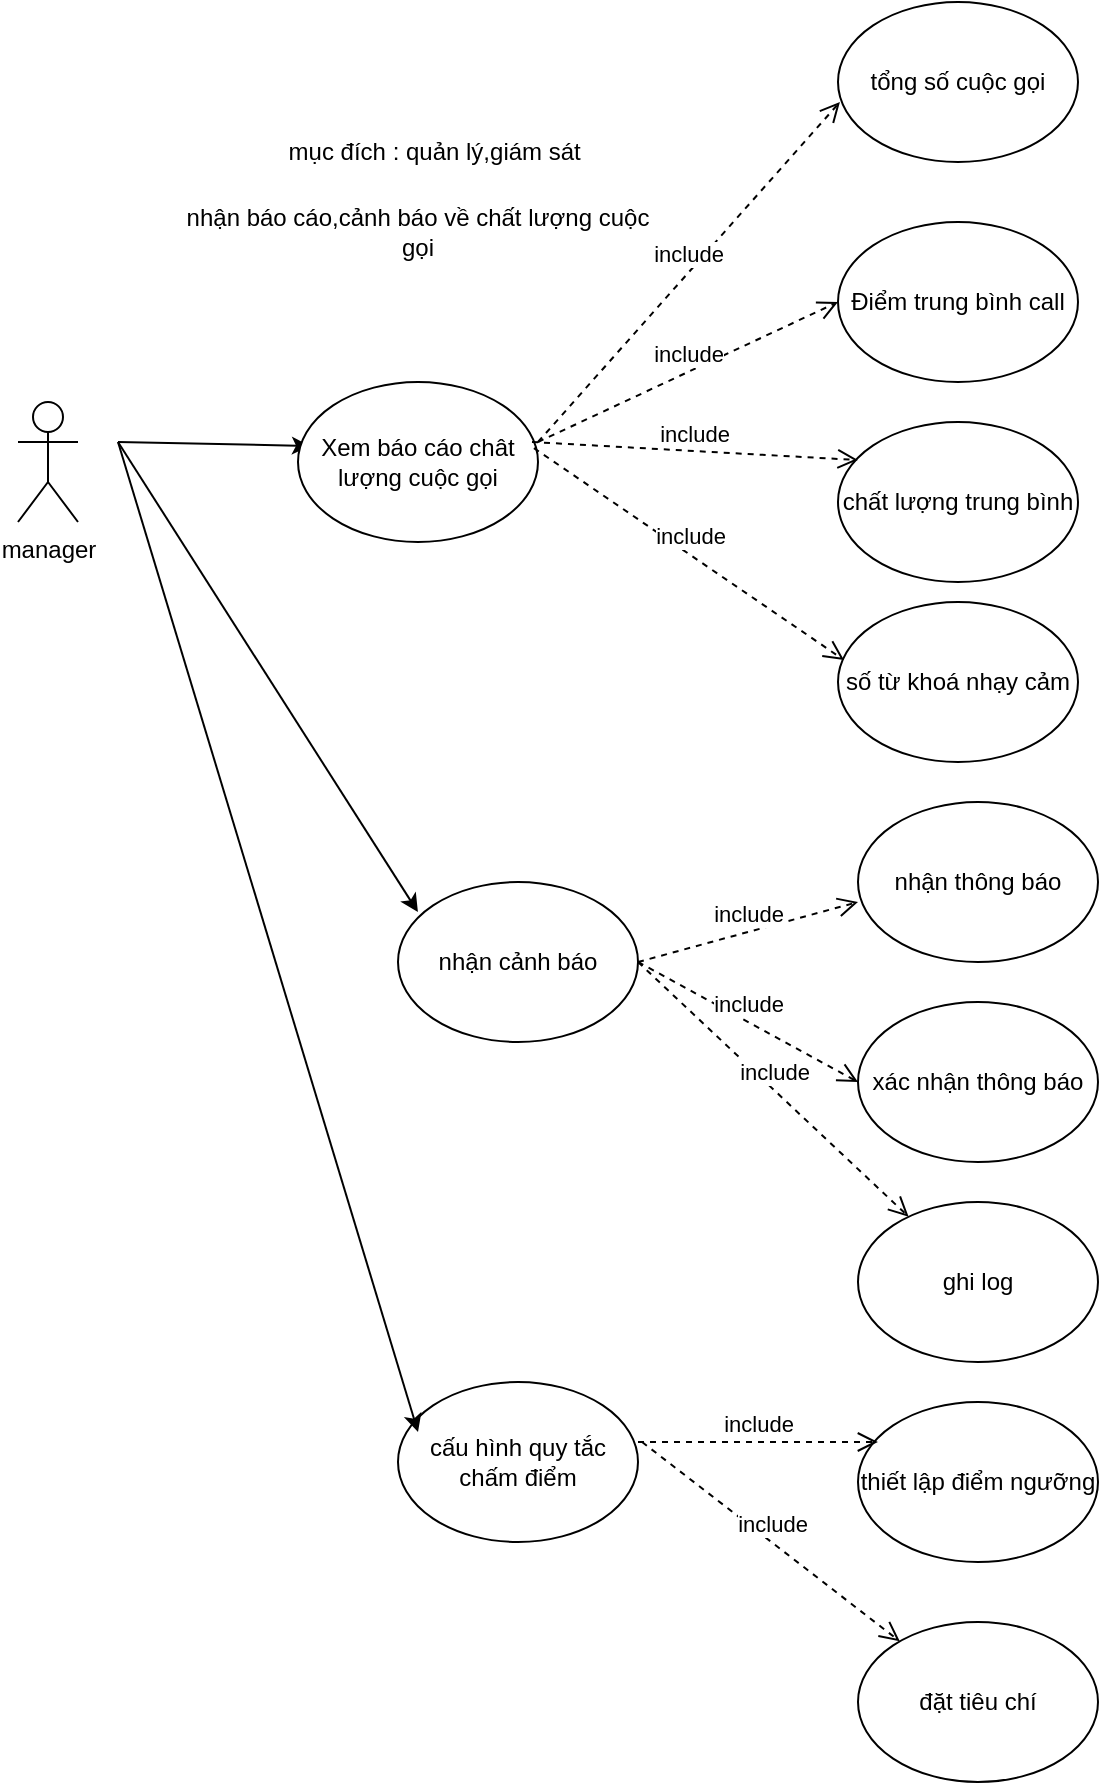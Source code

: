 <mxfile version="28.2.1">
  <diagram name="Page-1" id="8lop9mbTBptmbCOHFbUk">
    <mxGraphModel dx="940" dy="1698" grid="1" gridSize="10" guides="1" tooltips="1" connect="1" arrows="1" fold="1" page="1" pageScale="1" pageWidth="850" pageHeight="1100" math="0" shadow="0">
      <root>
        <mxCell id="0" />
        <mxCell id="1" parent="0" />
        <mxCell id="j6mCsnOZmpZlfRfWQeNy-1" value="manager" style="shape=umlActor;verticalLabelPosition=bottom;verticalAlign=top;html=1;outlineConnect=0;" parent="1" vertex="1">
          <mxGeometry x="90" y="160" width="30" height="60" as="geometry" />
        </mxCell>
        <mxCell id="j6mCsnOZmpZlfRfWQeNy-2" value="" style="endArrow=classic;html=1;rounded=0;entryX=0.05;entryY=0.4;entryDx=0;entryDy=0;entryPerimeter=0;" parent="1" target="j6mCsnOZmpZlfRfWQeNy-9" edge="1">
          <mxGeometry width="50" height="50" relative="1" as="geometry">
            <mxPoint x="140" y="180" as="sourcePoint" />
            <mxPoint x="190" y="180" as="targetPoint" />
          </mxGeometry>
        </mxCell>
        <mxCell id="j6mCsnOZmpZlfRfWQeNy-4" value="mục đích : quản lý,giám sát&amp;nbsp;" style="text;html=1;align=center;verticalAlign=middle;whiteSpace=wrap;rounded=0;" parent="1" vertex="1">
          <mxGeometry x="175" y="20" width="250" height="30" as="geometry" />
        </mxCell>
        <mxCell id="j6mCsnOZmpZlfRfWQeNy-5" value="nhận báo cáo,cảnh báo về chất lượng cuộc gọi" style="text;html=1;align=center;verticalAlign=middle;whiteSpace=wrap;rounded=0;" parent="1" vertex="1">
          <mxGeometry x="170" y="60" width="240" height="30" as="geometry" />
        </mxCell>
        <mxCell id="j6mCsnOZmpZlfRfWQeNy-9" value="Xem báo cáo chât lượng cuộc gọi" style="ellipse;whiteSpace=wrap;html=1;" parent="1" vertex="1">
          <mxGeometry x="230" y="150" width="120" height="80" as="geometry" />
        </mxCell>
        <mxCell id="j6mCsnOZmpZlfRfWQeNy-21" value="tổng số cuộc gọi" style="ellipse;whiteSpace=wrap;html=1;" parent="1" vertex="1">
          <mxGeometry x="500" y="-40" width="120" height="80" as="geometry" />
        </mxCell>
        <mxCell id="j6mCsnOZmpZlfRfWQeNy-22" value="Điểm trung bình call" style="ellipse;whiteSpace=wrap;html=1;" parent="1" vertex="1">
          <mxGeometry x="500" y="70" width="120" height="80" as="geometry" />
        </mxCell>
        <mxCell id="j6mCsnOZmpZlfRfWQeNy-23" value="chất lượng trung bình" style="ellipse;whiteSpace=wrap;html=1;" parent="1" vertex="1">
          <mxGeometry x="500" y="170" width="120" height="80" as="geometry" />
        </mxCell>
        <mxCell id="j6mCsnOZmpZlfRfWQeNy-24" value="số từ khoá nhạy cảm" style="ellipse;whiteSpace=wrap;html=1;" parent="1" vertex="1">
          <mxGeometry x="500" y="260" width="120" height="80" as="geometry" />
        </mxCell>
        <mxCell id="j6mCsnOZmpZlfRfWQeNy-31" value="nhận cảnh báo" style="ellipse;whiteSpace=wrap;html=1;" parent="1" vertex="1">
          <mxGeometry x="280" y="400" width="120" height="80" as="geometry" />
        </mxCell>
        <mxCell id="j6mCsnOZmpZlfRfWQeNy-32" value="" style="endArrow=classic;html=1;rounded=0;entryX=0.083;entryY=0.188;entryDx=0;entryDy=0;entryPerimeter=0;" parent="1" target="j6mCsnOZmpZlfRfWQeNy-31" edge="1">
          <mxGeometry width="50" height="50" relative="1" as="geometry">
            <mxPoint x="140" y="180" as="sourcePoint" />
            <mxPoint x="190" y="130" as="targetPoint" />
          </mxGeometry>
        </mxCell>
        <mxCell id="j6mCsnOZmpZlfRfWQeNy-33" value="nhận thông báo&lt;span style=&quot;color: rgba(0, 0, 0, 0); font-family: monospace; font-size: 0px; text-align: start; text-wrap-mode: nowrap;&quot;&gt;%3CmxGraphModel%3E%3Croot%3E%3CmxCell%20id%3D%220%22%2F%3E%3CmxCell%20id%3D%221%22%20parent%3D%220%22%2F%3E%3CmxCell%20id%3D%222%22%20value%3D%22include%22%20style%3D%22text%3Bhtml%3D1%3Balign%3Dcenter%3BverticalAlign%3Dmiddle%3BwhiteSpace%3Dwrap%3Brounded%3D0%3Brotation%3D45%3B%22%20vertex%3D%221%22%20parent%3D%221%22%3E%3CmxGeometry%20x%3D%22440.0%22%20y%3D%22194.999%22%20width%3D%2250%22%20height%3D%2230%22%20as%3D%22geometry%22%2F%3E%3C%2FmxCell%3E%3C%2Froot%3E%3C%2FmxGraphModel%3E&lt;/span&gt;" style="ellipse;whiteSpace=wrap;html=1;" parent="1" vertex="1">
          <mxGeometry x="510" y="360" width="120" height="80" as="geometry" />
        </mxCell>
        <mxCell id="j6mCsnOZmpZlfRfWQeNy-37" value="xác nhận thông báo" style="ellipse;whiteSpace=wrap;html=1;" parent="1" vertex="1">
          <mxGeometry x="510" y="460" width="120" height="80" as="geometry" />
        </mxCell>
        <mxCell id="j6mCsnOZmpZlfRfWQeNy-38" value="ghi log" style="ellipse;whiteSpace=wrap;html=1;" parent="1" vertex="1">
          <mxGeometry x="510" y="560" width="120" height="80" as="geometry" />
        </mxCell>
        <mxCell id="j6mCsnOZmpZlfRfWQeNy-39" value="include" style="html=1;verticalAlign=bottom;endArrow=open;dashed=1;endSize=8;curved=0;rounded=0;entryX=0;entryY=0.5;entryDx=0;entryDy=0;exitX=1;exitY=0.5;exitDx=0;exitDy=0;" parent="1" source="j6mCsnOZmpZlfRfWQeNy-31" target="j6mCsnOZmpZlfRfWQeNy-37" edge="1">
          <mxGeometry relative="1" as="geometry">
            <mxPoint x="420" y="590" as="sourcePoint" />
            <mxPoint x="340" y="590" as="targetPoint" />
          </mxGeometry>
        </mxCell>
        <mxCell id="j6mCsnOZmpZlfRfWQeNy-40" value="include" style="html=1;verticalAlign=bottom;endArrow=open;dashed=1;endSize=8;curved=0;rounded=0;entryX=0;entryY=0.625;entryDx=0;entryDy=0;exitX=1;exitY=0.5;exitDx=0;exitDy=0;entryPerimeter=0;" parent="1" source="j6mCsnOZmpZlfRfWQeNy-31" target="j6mCsnOZmpZlfRfWQeNy-33" edge="1">
          <mxGeometry relative="1" as="geometry">
            <mxPoint x="400" y="420" as="sourcePoint" />
            <mxPoint x="510" y="480" as="targetPoint" />
          </mxGeometry>
        </mxCell>
        <mxCell id="j6mCsnOZmpZlfRfWQeNy-41" value="include" style="html=1;verticalAlign=bottom;endArrow=open;dashed=1;endSize=8;curved=0;rounded=0;" parent="1" target="j6mCsnOZmpZlfRfWQeNy-38" edge="1">
          <mxGeometry relative="1" as="geometry">
            <mxPoint x="400" y="440" as="sourcePoint" />
            <mxPoint x="490" y="530" as="targetPoint" />
          </mxGeometry>
        </mxCell>
        <mxCell id="j6mCsnOZmpZlfRfWQeNy-43" value="include" style="html=1;verticalAlign=bottom;endArrow=open;dashed=1;endSize=8;curved=0;rounded=0;entryX=0;entryY=0.625;entryDx=0;entryDy=0;entryPerimeter=0;" parent="1" edge="1">
          <mxGeometry relative="1" as="geometry">
            <mxPoint x="350" y="180" as="sourcePoint" />
            <mxPoint x="500" y="110" as="targetPoint" />
          </mxGeometry>
        </mxCell>
        <mxCell id="j6mCsnOZmpZlfRfWQeNy-44" value="include" style="html=1;verticalAlign=bottom;endArrow=open;dashed=1;endSize=8;curved=0;rounded=0;entryX=0.083;entryY=0.238;entryDx=0;entryDy=0;entryPerimeter=0;exitX=0.975;exitY=0.375;exitDx=0;exitDy=0;exitPerimeter=0;" parent="1" source="j6mCsnOZmpZlfRfWQeNy-9" target="j6mCsnOZmpZlfRfWQeNy-23" edge="1">
          <mxGeometry relative="1" as="geometry">
            <mxPoint x="400" y="160" as="sourcePoint" />
            <mxPoint x="500" y="130" as="targetPoint" />
          </mxGeometry>
        </mxCell>
        <mxCell id="j6mCsnOZmpZlfRfWQeNy-45" value="include" style="html=1;verticalAlign=bottom;endArrow=open;dashed=1;endSize=8;curved=0;rounded=0;entryX=0.083;entryY=0.238;entryDx=0;entryDy=0;entryPerimeter=0;exitX=0.983;exitY=0.413;exitDx=0;exitDy=0;exitPerimeter=0;" parent="1" source="j6mCsnOZmpZlfRfWQeNy-9" edge="1">
          <mxGeometry relative="1" as="geometry">
            <mxPoint x="390" y="240" as="sourcePoint" />
            <mxPoint x="503" y="289" as="targetPoint" />
          </mxGeometry>
        </mxCell>
        <mxCell id="j6mCsnOZmpZlfRfWQeNy-46" value="cấu hình quy tắc chấm điểm" style="ellipse;whiteSpace=wrap;html=1;" parent="1" vertex="1">
          <mxGeometry x="280" y="650" width="120" height="80" as="geometry" />
        </mxCell>
        <mxCell id="j6mCsnOZmpZlfRfWQeNy-47" value="" style="endArrow=classic;html=1;rounded=0;entryX=0.083;entryY=0.188;entryDx=0;entryDy=0;entryPerimeter=0;" parent="1" edge="1">
          <mxGeometry width="50" height="50" relative="1" as="geometry">
            <mxPoint x="140" y="180" as="sourcePoint" />
            <mxPoint x="290" y="675" as="targetPoint" />
          </mxGeometry>
        </mxCell>
        <mxCell id="j6mCsnOZmpZlfRfWQeNy-48" value="thiết lập điểm ngưỡng" style="ellipse;whiteSpace=wrap;html=1;" parent="1" vertex="1">
          <mxGeometry x="510" y="660" width="120" height="80" as="geometry" />
        </mxCell>
        <mxCell id="j6mCsnOZmpZlfRfWQeNy-49" value="include" style="html=1;verticalAlign=bottom;endArrow=open;dashed=1;endSize=8;curved=0;rounded=0;entryX=0.083;entryY=0.25;entryDx=0;entryDy=0;exitX=1;exitY=0.5;exitDx=0;exitDy=0;entryPerimeter=0;" parent="1" target="j6mCsnOZmpZlfRfWQeNy-48" edge="1">
          <mxGeometry relative="1" as="geometry">
            <mxPoint x="400" y="680" as="sourcePoint" />
            <mxPoint x="510" y="650" as="targetPoint" />
          </mxGeometry>
        </mxCell>
        <mxCell id="j6mCsnOZmpZlfRfWQeNy-50" value="đặt tiêu chí" style="ellipse;whiteSpace=wrap;html=1;" parent="1" vertex="1">
          <mxGeometry x="510" y="770" width="120" height="80" as="geometry" />
        </mxCell>
        <mxCell id="j6mCsnOZmpZlfRfWQeNy-51" value="include" style="html=1;verticalAlign=bottom;endArrow=open;dashed=1;endSize=8;curved=0;rounded=0;exitX=1.017;exitY=0.375;exitDx=0;exitDy=0;exitPerimeter=0;" parent="1" source="j6mCsnOZmpZlfRfWQeNy-46" target="j6mCsnOZmpZlfRfWQeNy-50" edge="1">
          <mxGeometry relative="1" as="geometry">
            <mxPoint x="380" y="760" as="sourcePoint" />
            <mxPoint x="500" y="760" as="targetPoint" />
          </mxGeometry>
        </mxCell>
        <mxCell id="j6mCsnOZmpZlfRfWQeNy-52" value="include" style="html=1;verticalAlign=bottom;endArrow=open;dashed=1;endSize=8;curved=0;rounded=0;entryX=0.008;entryY=0.625;entryDx=0;entryDy=0;entryPerimeter=0;exitX=1;exitY=0.375;exitDx=0;exitDy=0;exitPerimeter=0;" parent="1" source="j6mCsnOZmpZlfRfWQeNy-9" target="j6mCsnOZmpZlfRfWQeNy-21" edge="1">
          <mxGeometry relative="1" as="geometry">
            <mxPoint x="370" y="110" as="sourcePoint" />
            <mxPoint x="470" y="80" as="targetPoint" />
          </mxGeometry>
        </mxCell>
      </root>
    </mxGraphModel>
  </diagram>
</mxfile>
